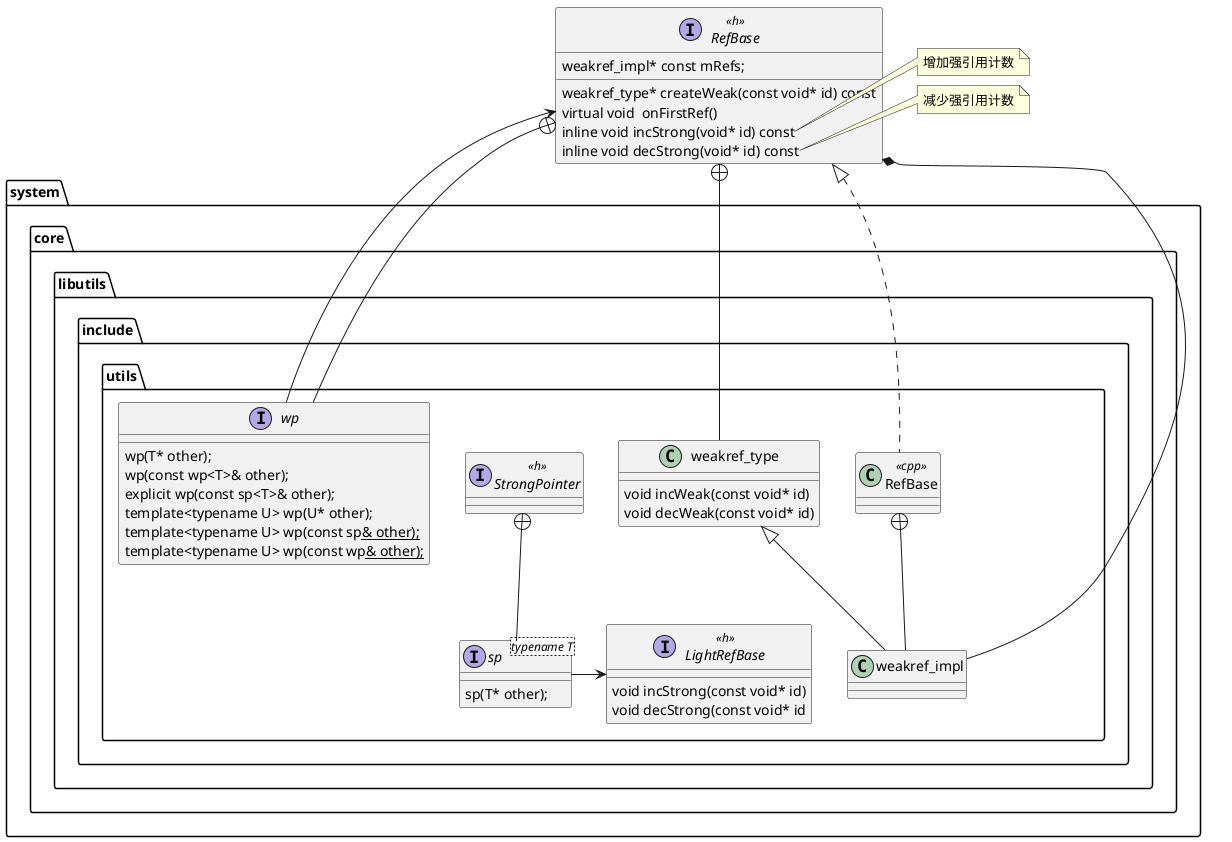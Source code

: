@startuml

namespace system.core.libutils.include.utils{

    ' sp
    interface StrongPointer<<h>>
    interface sp<typename T>{
        sp(T* other);
    }
    StrongPointer +-- sp
    interface LightRefBase<<h>>{
        void incStrong(const void* id)
        void decStrong(const void* id
    }
    sp -> LightRefBase

    ' wp
    interface wp{
        wp(T* other);
        wp(const wp<T>& other);
        explicit wp(const sp<T>& other);
        template<typename U> wp(U* other);
        template<typename U> wp(const sp<U>& other);
        template<typename U> wp(const wp<U>& other);
    }
    .RefBase +-- wp
    wp -> RefBase

    interface .RefBase<<h>>{
        weakref_impl* const mRefs;

        weakref_type* createWeak(const void* id) const
        virtual void  onFirstRef()
        inline void incStrong(void* id) const
        inline void decStrong(void* id) const
    }
    class RefBase<<cpp>>
    .RefBase <|.. RefBase

    class weakref_type{
        void incWeak(const void* id)
        void decWeak(const void* id)
    }
    .RefBase +-- weakref_type

    class weakref_impl
    weakref_type <|-- weakref_impl
    RefBase +-- weakref_impl
    .RefBase *-- weakref_impl

    note right of wp::incStrong
    增加强引用计数
    end note
    note right of wp::decStrong
    减少强引用计数
    end note

    note right of .RefBase::incStrong
    增加强引用计数
    end note
    note right of .RefBase::decStrong
    减少强引用计数
    end note
}

@enduml